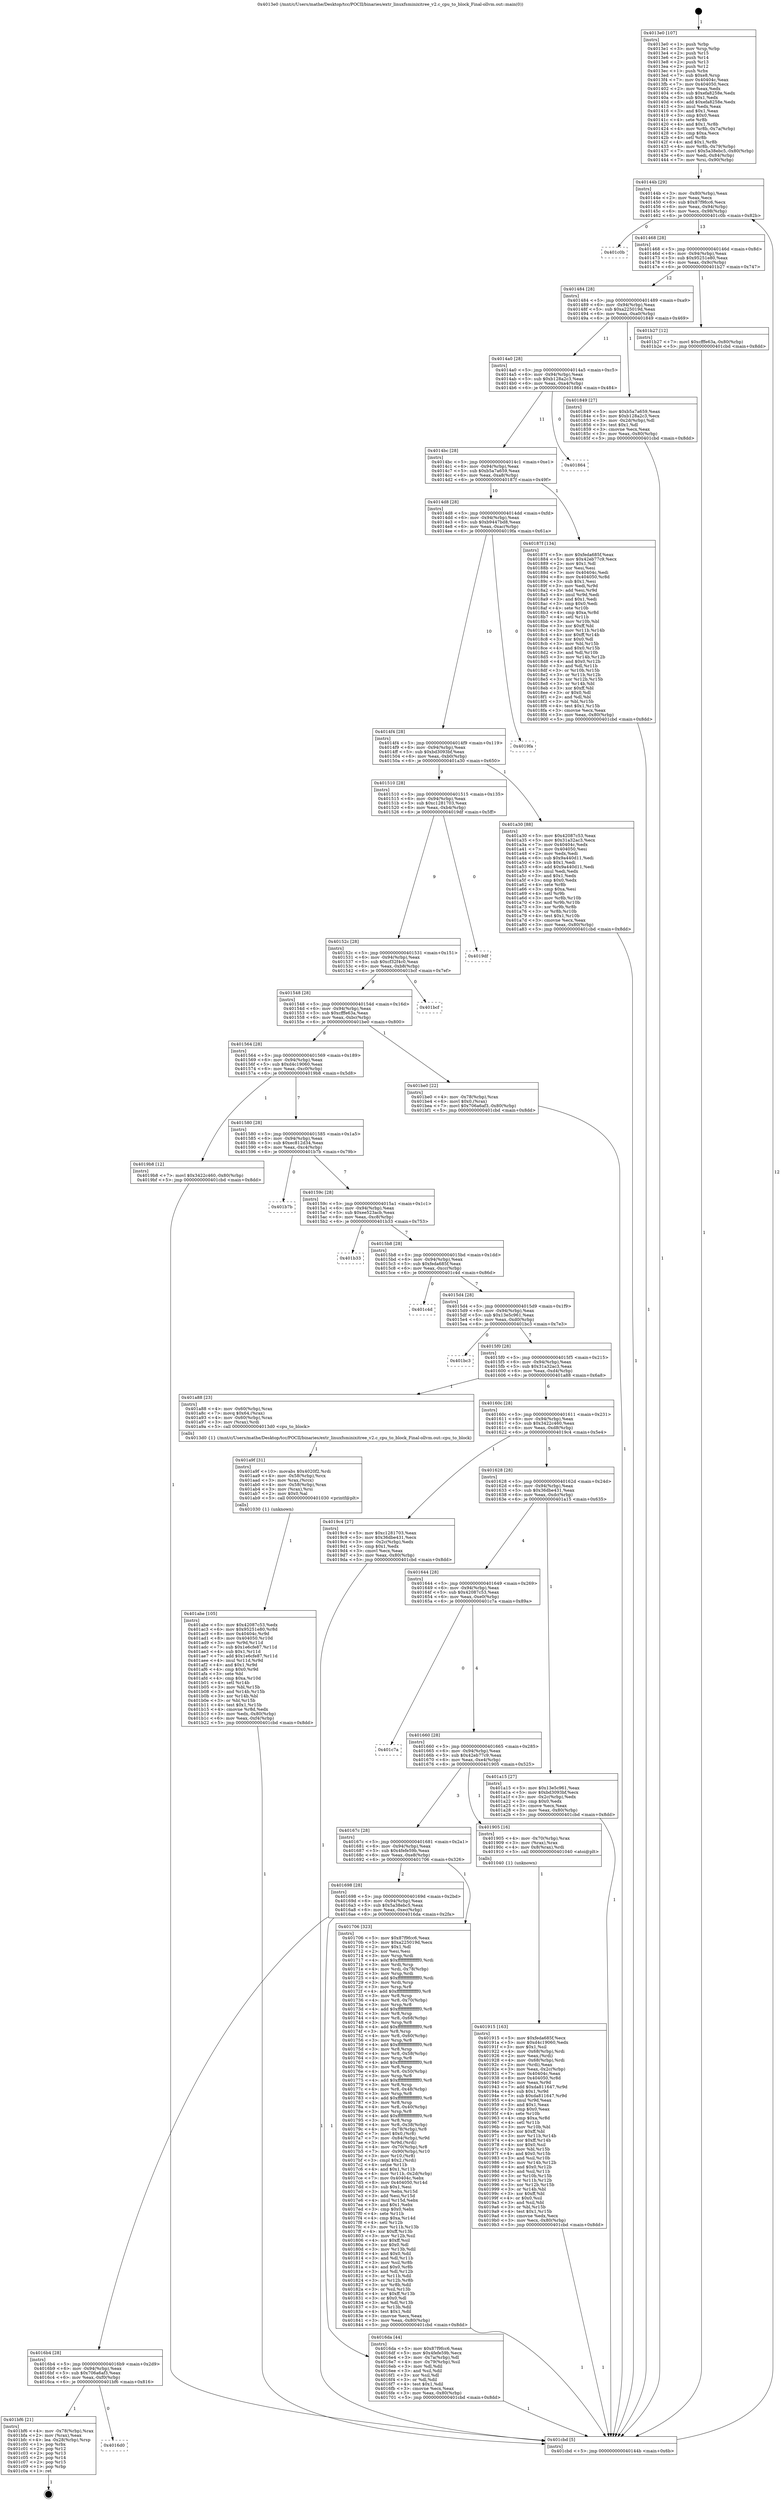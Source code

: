 digraph "0x4013e0" {
  label = "0x4013e0 (/mnt/c/Users/mathe/Desktop/tcc/POCII/binaries/extr_linuxfsminixitree_v2.c_cpu_to_block_Final-ollvm.out::main(0))"
  labelloc = "t"
  node[shape=record]

  Entry [label="",width=0.3,height=0.3,shape=circle,fillcolor=black,style=filled]
  "0x40144b" [label="{
     0x40144b [29]\l
     | [instrs]\l
     &nbsp;&nbsp;0x40144b \<+3\>: mov -0x80(%rbp),%eax\l
     &nbsp;&nbsp;0x40144e \<+2\>: mov %eax,%ecx\l
     &nbsp;&nbsp;0x401450 \<+6\>: sub $0x87f9fcc6,%ecx\l
     &nbsp;&nbsp;0x401456 \<+6\>: mov %eax,-0x94(%rbp)\l
     &nbsp;&nbsp;0x40145c \<+6\>: mov %ecx,-0x98(%rbp)\l
     &nbsp;&nbsp;0x401462 \<+6\>: je 0000000000401c0b \<main+0x82b\>\l
  }"]
  "0x401c0b" [label="{
     0x401c0b\l
  }", style=dashed]
  "0x401468" [label="{
     0x401468 [28]\l
     | [instrs]\l
     &nbsp;&nbsp;0x401468 \<+5\>: jmp 000000000040146d \<main+0x8d\>\l
     &nbsp;&nbsp;0x40146d \<+6\>: mov -0x94(%rbp),%eax\l
     &nbsp;&nbsp;0x401473 \<+5\>: sub $0x95251e80,%eax\l
     &nbsp;&nbsp;0x401478 \<+6\>: mov %eax,-0x9c(%rbp)\l
     &nbsp;&nbsp;0x40147e \<+6\>: je 0000000000401b27 \<main+0x747\>\l
  }"]
  Exit [label="",width=0.3,height=0.3,shape=circle,fillcolor=black,style=filled,peripheries=2]
  "0x401b27" [label="{
     0x401b27 [12]\l
     | [instrs]\l
     &nbsp;&nbsp;0x401b27 \<+7\>: movl $0xcfffe63a,-0x80(%rbp)\l
     &nbsp;&nbsp;0x401b2e \<+5\>: jmp 0000000000401cbd \<main+0x8dd\>\l
  }"]
  "0x401484" [label="{
     0x401484 [28]\l
     | [instrs]\l
     &nbsp;&nbsp;0x401484 \<+5\>: jmp 0000000000401489 \<main+0xa9\>\l
     &nbsp;&nbsp;0x401489 \<+6\>: mov -0x94(%rbp),%eax\l
     &nbsp;&nbsp;0x40148f \<+5\>: sub $0xa225019d,%eax\l
     &nbsp;&nbsp;0x401494 \<+6\>: mov %eax,-0xa0(%rbp)\l
     &nbsp;&nbsp;0x40149a \<+6\>: je 0000000000401849 \<main+0x469\>\l
  }"]
  "0x4016d0" [label="{
     0x4016d0\l
  }", style=dashed]
  "0x401849" [label="{
     0x401849 [27]\l
     | [instrs]\l
     &nbsp;&nbsp;0x401849 \<+5\>: mov $0xb5a7a659,%eax\l
     &nbsp;&nbsp;0x40184e \<+5\>: mov $0xb128a2c3,%ecx\l
     &nbsp;&nbsp;0x401853 \<+3\>: mov -0x2d(%rbp),%dl\l
     &nbsp;&nbsp;0x401856 \<+3\>: test $0x1,%dl\l
     &nbsp;&nbsp;0x401859 \<+3\>: cmovne %ecx,%eax\l
     &nbsp;&nbsp;0x40185c \<+3\>: mov %eax,-0x80(%rbp)\l
     &nbsp;&nbsp;0x40185f \<+5\>: jmp 0000000000401cbd \<main+0x8dd\>\l
  }"]
  "0x4014a0" [label="{
     0x4014a0 [28]\l
     | [instrs]\l
     &nbsp;&nbsp;0x4014a0 \<+5\>: jmp 00000000004014a5 \<main+0xc5\>\l
     &nbsp;&nbsp;0x4014a5 \<+6\>: mov -0x94(%rbp),%eax\l
     &nbsp;&nbsp;0x4014ab \<+5\>: sub $0xb128a2c3,%eax\l
     &nbsp;&nbsp;0x4014b0 \<+6\>: mov %eax,-0xa4(%rbp)\l
     &nbsp;&nbsp;0x4014b6 \<+6\>: je 0000000000401864 \<main+0x484\>\l
  }"]
  "0x401bf6" [label="{
     0x401bf6 [21]\l
     | [instrs]\l
     &nbsp;&nbsp;0x401bf6 \<+4\>: mov -0x78(%rbp),%rax\l
     &nbsp;&nbsp;0x401bfa \<+2\>: mov (%rax),%eax\l
     &nbsp;&nbsp;0x401bfc \<+4\>: lea -0x28(%rbp),%rsp\l
     &nbsp;&nbsp;0x401c00 \<+1\>: pop %rbx\l
     &nbsp;&nbsp;0x401c01 \<+2\>: pop %r12\l
     &nbsp;&nbsp;0x401c03 \<+2\>: pop %r13\l
     &nbsp;&nbsp;0x401c05 \<+2\>: pop %r14\l
     &nbsp;&nbsp;0x401c07 \<+2\>: pop %r15\l
     &nbsp;&nbsp;0x401c09 \<+1\>: pop %rbp\l
     &nbsp;&nbsp;0x401c0a \<+1\>: ret\l
  }"]
  "0x401864" [label="{
     0x401864\l
  }", style=dashed]
  "0x4014bc" [label="{
     0x4014bc [28]\l
     | [instrs]\l
     &nbsp;&nbsp;0x4014bc \<+5\>: jmp 00000000004014c1 \<main+0xe1\>\l
     &nbsp;&nbsp;0x4014c1 \<+6\>: mov -0x94(%rbp),%eax\l
     &nbsp;&nbsp;0x4014c7 \<+5\>: sub $0xb5a7a659,%eax\l
     &nbsp;&nbsp;0x4014cc \<+6\>: mov %eax,-0xa8(%rbp)\l
     &nbsp;&nbsp;0x4014d2 \<+6\>: je 000000000040187f \<main+0x49f\>\l
  }"]
  "0x401abe" [label="{
     0x401abe [105]\l
     | [instrs]\l
     &nbsp;&nbsp;0x401abe \<+5\>: mov $0x42087c53,%edx\l
     &nbsp;&nbsp;0x401ac3 \<+6\>: mov $0x95251e80,%r8d\l
     &nbsp;&nbsp;0x401ac9 \<+8\>: mov 0x40404c,%r9d\l
     &nbsp;&nbsp;0x401ad1 \<+8\>: mov 0x404050,%r10d\l
     &nbsp;&nbsp;0x401ad9 \<+3\>: mov %r9d,%r11d\l
     &nbsp;&nbsp;0x401adc \<+7\>: sub $0x1e6cfe87,%r11d\l
     &nbsp;&nbsp;0x401ae3 \<+4\>: sub $0x1,%r11d\l
     &nbsp;&nbsp;0x401ae7 \<+7\>: add $0x1e6cfe87,%r11d\l
     &nbsp;&nbsp;0x401aee \<+4\>: imul %r11d,%r9d\l
     &nbsp;&nbsp;0x401af2 \<+4\>: and $0x1,%r9d\l
     &nbsp;&nbsp;0x401af6 \<+4\>: cmp $0x0,%r9d\l
     &nbsp;&nbsp;0x401afa \<+3\>: sete %bl\l
     &nbsp;&nbsp;0x401afd \<+4\>: cmp $0xa,%r10d\l
     &nbsp;&nbsp;0x401b01 \<+4\>: setl %r14b\l
     &nbsp;&nbsp;0x401b05 \<+3\>: mov %bl,%r15b\l
     &nbsp;&nbsp;0x401b08 \<+3\>: and %r14b,%r15b\l
     &nbsp;&nbsp;0x401b0b \<+3\>: xor %r14b,%bl\l
     &nbsp;&nbsp;0x401b0e \<+3\>: or %bl,%r15b\l
     &nbsp;&nbsp;0x401b11 \<+4\>: test $0x1,%r15b\l
     &nbsp;&nbsp;0x401b15 \<+4\>: cmovne %r8d,%edx\l
     &nbsp;&nbsp;0x401b19 \<+3\>: mov %edx,-0x80(%rbp)\l
     &nbsp;&nbsp;0x401b1c \<+6\>: mov %eax,-0xf4(%rbp)\l
     &nbsp;&nbsp;0x401b22 \<+5\>: jmp 0000000000401cbd \<main+0x8dd\>\l
  }"]
  "0x40187f" [label="{
     0x40187f [134]\l
     | [instrs]\l
     &nbsp;&nbsp;0x40187f \<+5\>: mov $0xfeda685f,%eax\l
     &nbsp;&nbsp;0x401884 \<+5\>: mov $0x42eb77c9,%ecx\l
     &nbsp;&nbsp;0x401889 \<+2\>: mov $0x1,%dl\l
     &nbsp;&nbsp;0x40188b \<+2\>: xor %esi,%esi\l
     &nbsp;&nbsp;0x40188d \<+7\>: mov 0x40404c,%edi\l
     &nbsp;&nbsp;0x401894 \<+8\>: mov 0x404050,%r8d\l
     &nbsp;&nbsp;0x40189c \<+3\>: sub $0x1,%esi\l
     &nbsp;&nbsp;0x40189f \<+3\>: mov %edi,%r9d\l
     &nbsp;&nbsp;0x4018a2 \<+3\>: add %esi,%r9d\l
     &nbsp;&nbsp;0x4018a5 \<+4\>: imul %r9d,%edi\l
     &nbsp;&nbsp;0x4018a9 \<+3\>: and $0x1,%edi\l
     &nbsp;&nbsp;0x4018ac \<+3\>: cmp $0x0,%edi\l
     &nbsp;&nbsp;0x4018af \<+4\>: sete %r10b\l
     &nbsp;&nbsp;0x4018b3 \<+4\>: cmp $0xa,%r8d\l
     &nbsp;&nbsp;0x4018b7 \<+4\>: setl %r11b\l
     &nbsp;&nbsp;0x4018bb \<+3\>: mov %r10b,%bl\l
     &nbsp;&nbsp;0x4018be \<+3\>: xor $0xff,%bl\l
     &nbsp;&nbsp;0x4018c1 \<+3\>: mov %r11b,%r14b\l
     &nbsp;&nbsp;0x4018c4 \<+4\>: xor $0xff,%r14b\l
     &nbsp;&nbsp;0x4018c8 \<+3\>: xor $0x0,%dl\l
     &nbsp;&nbsp;0x4018cb \<+3\>: mov %bl,%r15b\l
     &nbsp;&nbsp;0x4018ce \<+4\>: and $0x0,%r15b\l
     &nbsp;&nbsp;0x4018d2 \<+3\>: and %dl,%r10b\l
     &nbsp;&nbsp;0x4018d5 \<+3\>: mov %r14b,%r12b\l
     &nbsp;&nbsp;0x4018d8 \<+4\>: and $0x0,%r12b\l
     &nbsp;&nbsp;0x4018dc \<+3\>: and %dl,%r11b\l
     &nbsp;&nbsp;0x4018df \<+3\>: or %r10b,%r15b\l
     &nbsp;&nbsp;0x4018e2 \<+3\>: or %r11b,%r12b\l
     &nbsp;&nbsp;0x4018e5 \<+3\>: xor %r12b,%r15b\l
     &nbsp;&nbsp;0x4018e8 \<+3\>: or %r14b,%bl\l
     &nbsp;&nbsp;0x4018eb \<+3\>: xor $0xff,%bl\l
     &nbsp;&nbsp;0x4018ee \<+3\>: or $0x0,%dl\l
     &nbsp;&nbsp;0x4018f1 \<+2\>: and %dl,%bl\l
     &nbsp;&nbsp;0x4018f3 \<+3\>: or %bl,%r15b\l
     &nbsp;&nbsp;0x4018f6 \<+4\>: test $0x1,%r15b\l
     &nbsp;&nbsp;0x4018fa \<+3\>: cmovne %ecx,%eax\l
     &nbsp;&nbsp;0x4018fd \<+3\>: mov %eax,-0x80(%rbp)\l
     &nbsp;&nbsp;0x401900 \<+5\>: jmp 0000000000401cbd \<main+0x8dd\>\l
  }"]
  "0x4014d8" [label="{
     0x4014d8 [28]\l
     | [instrs]\l
     &nbsp;&nbsp;0x4014d8 \<+5\>: jmp 00000000004014dd \<main+0xfd\>\l
     &nbsp;&nbsp;0x4014dd \<+6\>: mov -0x94(%rbp),%eax\l
     &nbsp;&nbsp;0x4014e3 \<+5\>: sub $0xb9447bd8,%eax\l
     &nbsp;&nbsp;0x4014e8 \<+6\>: mov %eax,-0xac(%rbp)\l
     &nbsp;&nbsp;0x4014ee \<+6\>: je 00000000004019fa \<main+0x61a\>\l
  }"]
  "0x401a9f" [label="{
     0x401a9f [31]\l
     | [instrs]\l
     &nbsp;&nbsp;0x401a9f \<+10\>: movabs $0x4020f2,%rdi\l
     &nbsp;&nbsp;0x401aa9 \<+4\>: mov -0x58(%rbp),%rcx\l
     &nbsp;&nbsp;0x401aad \<+3\>: mov %rax,(%rcx)\l
     &nbsp;&nbsp;0x401ab0 \<+4\>: mov -0x58(%rbp),%rax\l
     &nbsp;&nbsp;0x401ab4 \<+3\>: mov (%rax),%rsi\l
     &nbsp;&nbsp;0x401ab7 \<+2\>: mov $0x0,%al\l
     &nbsp;&nbsp;0x401ab9 \<+5\>: call 0000000000401030 \<printf@plt\>\l
     | [calls]\l
     &nbsp;&nbsp;0x401030 \{1\} (unknown)\l
  }"]
  "0x4019fa" [label="{
     0x4019fa\l
  }", style=dashed]
  "0x4014f4" [label="{
     0x4014f4 [28]\l
     | [instrs]\l
     &nbsp;&nbsp;0x4014f4 \<+5\>: jmp 00000000004014f9 \<main+0x119\>\l
     &nbsp;&nbsp;0x4014f9 \<+6\>: mov -0x94(%rbp),%eax\l
     &nbsp;&nbsp;0x4014ff \<+5\>: sub $0xbd3093bf,%eax\l
     &nbsp;&nbsp;0x401504 \<+6\>: mov %eax,-0xb0(%rbp)\l
     &nbsp;&nbsp;0x40150a \<+6\>: je 0000000000401a30 \<main+0x650\>\l
  }"]
  "0x401915" [label="{
     0x401915 [163]\l
     | [instrs]\l
     &nbsp;&nbsp;0x401915 \<+5\>: mov $0xfeda685f,%ecx\l
     &nbsp;&nbsp;0x40191a \<+5\>: mov $0xd4c19060,%edx\l
     &nbsp;&nbsp;0x40191f \<+3\>: mov $0x1,%sil\l
     &nbsp;&nbsp;0x401922 \<+4\>: mov -0x68(%rbp),%rdi\l
     &nbsp;&nbsp;0x401926 \<+2\>: mov %eax,(%rdi)\l
     &nbsp;&nbsp;0x401928 \<+4\>: mov -0x68(%rbp),%rdi\l
     &nbsp;&nbsp;0x40192c \<+2\>: mov (%rdi),%eax\l
     &nbsp;&nbsp;0x40192e \<+3\>: mov %eax,-0x2c(%rbp)\l
     &nbsp;&nbsp;0x401931 \<+7\>: mov 0x40404c,%eax\l
     &nbsp;&nbsp;0x401938 \<+8\>: mov 0x404050,%r8d\l
     &nbsp;&nbsp;0x401940 \<+3\>: mov %eax,%r9d\l
     &nbsp;&nbsp;0x401943 \<+7\>: add $0xda811647,%r9d\l
     &nbsp;&nbsp;0x40194a \<+4\>: sub $0x1,%r9d\l
     &nbsp;&nbsp;0x40194e \<+7\>: sub $0xda811647,%r9d\l
     &nbsp;&nbsp;0x401955 \<+4\>: imul %r9d,%eax\l
     &nbsp;&nbsp;0x401959 \<+3\>: and $0x1,%eax\l
     &nbsp;&nbsp;0x40195c \<+3\>: cmp $0x0,%eax\l
     &nbsp;&nbsp;0x40195f \<+4\>: sete %r10b\l
     &nbsp;&nbsp;0x401963 \<+4\>: cmp $0xa,%r8d\l
     &nbsp;&nbsp;0x401967 \<+4\>: setl %r11b\l
     &nbsp;&nbsp;0x40196b \<+3\>: mov %r10b,%bl\l
     &nbsp;&nbsp;0x40196e \<+3\>: xor $0xff,%bl\l
     &nbsp;&nbsp;0x401971 \<+3\>: mov %r11b,%r14b\l
     &nbsp;&nbsp;0x401974 \<+4\>: xor $0xff,%r14b\l
     &nbsp;&nbsp;0x401978 \<+4\>: xor $0x0,%sil\l
     &nbsp;&nbsp;0x40197c \<+3\>: mov %bl,%r15b\l
     &nbsp;&nbsp;0x40197f \<+4\>: and $0x0,%r15b\l
     &nbsp;&nbsp;0x401983 \<+3\>: and %sil,%r10b\l
     &nbsp;&nbsp;0x401986 \<+3\>: mov %r14b,%r12b\l
     &nbsp;&nbsp;0x401989 \<+4\>: and $0x0,%r12b\l
     &nbsp;&nbsp;0x40198d \<+3\>: and %sil,%r11b\l
     &nbsp;&nbsp;0x401990 \<+3\>: or %r10b,%r15b\l
     &nbsp;&nbsp;0x401993 \<+3\>: or %r11b,%r12b\l
     &nbsp;&nbsp;0x401996 \<+3\>: xor %r12b,%r15b\l
     &nbsp;&nbsp;0x401999 \<+3\>: or %r14b,%bl\l
     &nbsp;&nbsp;0x40199c \<+3\>: xor $0xff,%bl\l
     &nbsp;&nbsp;0x40199f \<+4\>: or $0x0,%sil\l
     &nbsp;&nbsp;0x4019a3 \<+3\>: and %sil,%bl\l
     &nbsp;&nbsp;0x4019a6 \<+3\>: or %bl,%r15b\l
     &nbsp;&nbsp;0x4019a9 \<+4\>: test $0x1,%r15b\l
     &nbsp;&nbsp;0x4019ad \<+3\>: cmovne %edx,%ecx\l
     &nbsp;&nbsp;0x4019b0 \<+3\>: mov %ecx,-0x80(%rbp)\l
     &nbsp;&nbsp;0x4019b3 \<+5\>: jmp 0000000000401cbd \<main+0x8dd\>\l
  }"]
  "0x401a30" [label="{
     0x401a30 [88]\l
     | [instrs]\l
     &nbsp;&nbsp;0x401a30 \<+5\>: mov $0x42087c53,%eax\l
     &nbsp;&nbsp;0x401a35 \<+5\>: mov $0x31a32ac3,%ecx\l
     &nbsp;&nbsp;0x401a3a \<+7\>: mov 0x40404c,%edx\l
     &nbsp;&nbsp;0x401a41 \<+7\>: mov 0x404050,%esi\l
     &nbsp;&nbsp;0x401a48 \<+2\>: mov %edx,%edi\l
     &nbsp;&nbsp;0x401a4a \<+6\>: sub $0x9a440d11,%edi\l
     &nbsp;&nbsp;0x401a50 \<+3\>: sub $0x1,%edi\l
     &nbsp;&nbsp;0x401a53 \<+6\>: add $0x9a440d11,%edi\l
     &nbsp;&nbsp;0x401a59 \<+3\>: imul %edi,%edx\l
     &nbsp;&nbsp;0x401a5c \<+3\>: and $0x1,%edx\l
     &nbsp;&nbsp;0x401a5f \<+3\>: cmp $0x0,%edx\l
     &nbsp;&nbsp;0x401a62 \<+4\>: sete %r8b\l
     &nbsp;&nbsp;0x401a66 \<+3\>: cmp $0xa,%esi\l
     &nbsp;&nbsp;0x401a69 \<+4\>: setl %r9b\l
     &nbsp;&nbsp;0x401a6d \<+3\>: mov %r8b,%r10b\l
     &nbsp;&nbsp;0x401a70 \<+3\>: and %r9b,%r10b\l
     &nbsp;&nbsp;0x401a73 \<+3\>: xor %r9b,%r8b\l
     &nbsp;&nbsp;0x401a76 \<+3\>: or %r8b,%r10b\l
     &nbsp;&nbsp;0x401a79 \<+4\>: test $0x1,%r10b\l
     &nbsp;&nbsp;0x401a7d \<+3\>: cmovne %ecx,%eax\l
     &nbsp;&nbsp;0x401a80 \<+3\>: mov %eax,-0x80(%rbp)\l
     &nbsp;&nbsp;0x401a83 \<+5\>: jmp 0000000000401cbd \<main+0x8dd\>\l
  }"]
  "0x401510" [label="{
     0x401510 [28]\l
     | [instrs]\l
     &nbsp;&nbsp;0x401510 \<+5\>: jmp 0000000000401515 \<main+0x135\>\l
     &nbsp;&nbsp;0x401515 \<+6\>: mov -0x94(%rbp),%eax\l
     &nbsp;&nbsp;0x40151b \<+5\>: sub $0xc1281703,%eax\l
     &nbsp;&nbsp;0x401520 \<+6\>: mov %eax,-0xb4(%rbp)\l
     &nbsp;&nbsp;0x401526 \<+6\>: je 00000000004019df \<main+0x5ff\>\l
  }"]
  "0x4013e0" [label="{
     0x4013e0 [107]\l
     | [instrs]\l
     &nbsp;&nbsp;0x4013e0 \<+1\>: push %rbp\l
     &nbsp;&nbsp;0x4013e1 \<+3\>: mov %rsp,%rbp\l
     &nbsp;&nbsp;0x4013e4 \<+2\>: push %r15\l
     &nbsp;&nbsp;0x4013e6 \<+2\>: push %r14\l
     &nbsp;&nbsp;0x4013e8 \<+2\>: push %r13\l
     &nbsp;&nbsp;0x4013ea \<+2\>: push %r12\l
     &nbsp;&nbsp;0x4013ec \<+1\>: push %rbx\l
     &nbsp;&nbsp;0x4013ed \<+7\>: sub $0xe8,%rsp\l
     &nbsp;&nbsp;0x4013f4 \<+7\>: mov 0x40404c,%eax\l
     &nbsp;&nbsp;0x4013fb \<+7\>: mov 0x404050,%ecx\l
     &nbsp;&nbsp;0x401402 \<+2\>: mov %eax,%edx\l
     &nbsp;&nbsp;0x401404 \<+6\>: sub $0xefa8258e,%edx\l
     &nbsp;&nbsp;0x40140a \<+3\>: sub $0x1,%edx\l
     &nbsp;&nbsp;0x40140d \<+6\>: add $0xefa8258e,%edx\l
     &nbsp;&nbsp;0x401413 \<+3\>: imul %edx,%eax\l
     &nbsp;&nbsp;0x401416 \<+3\>: and $0x1,%eax\l
     &nbsp;&nbsp;0x401419 \<+3\>: cmp $0x0,%eax\l
     &nbsp;&nbsp;0x40141c \<+4\>: sete %r8b\l
     &nbsp;&nbsp;0x401420 \<+4\>: and $0x1,%r8b\l
     &nbsp;&nbsp;0x401424 \<+4\>: mov %r8b,-0x7a(%rbp)\l
     &nbsp;&nbsp;0x401428 \<+3\>: cmp $0xa,%ecx\l
     &nbsp;&nbsp;0x40142b \<+4\>: setl %r8b\l
     &nbsp;&nbsp;0x40142f \<+4\>: and $0x1,%r8b\l
     &nbsp;&nbsp;0x401433 \<+4\>: mov %r8b,-0x79(%rbp)\l
     &nbsp;&nbsp;0x401437 \<+7\>: movl $0x5a38ebc5,-0x80(%rbp)\l
     &nbsp;&nbsp;0x40143e \<+6\>: mov %edi,-0x84(%rbp)\l
     &nbsp;&nbsp;0x401444 \<+7\>: mov %rsi,-0x90(%rbp)\l
  }"]
  "0x4019df" [label="{
     0x4019df\l
  }", style=dashed]
  "0x40152c" [label="{
     0x40152c [28]\l
     | [instrs]\l
     &nbsp;&nbsp;0x40152c \<+5\>: jmp 0000000000401531 \<main+0x151\>\l
     &nbsp;&nbsp;0x401531 \<+6\>: mov -0x94(%rbp),%eax\l
     &nbsp;&nbsp;0x401537 \<+5\>: sub $0xcf32f4c0,%eax\l
     &nbsp;&nbsp;0x40153c \<+6\>: mov %eax,-0xb8(%rbp)\l
     &nbsp;&nbsp;0x401542 \<+6\>: je 0000000000401bcf \<main+0x7ef\>\l
  }"]
  "0x401cbd" [label="{
     0x401cbd [5]\l
     | [instrs]\l
     &nbsp;&nbsp;0x401cbd \<+5\>: jmp 000000000040144b \<main+0x6b\>\l
  }"]
  "0x401bcf" [label="{
     0x401bcf\l
  }", style=dashed]
  "0x401548" [label="{
     0x401548 [28]\l
     | [instrs]\l
     &nbsp;&nbsp;0x401548 \<+5\>: jmp 000000000040154d \<main+0x16d\>\l
     &nbsp;&nbsp;0x40154d \<+6\>: mov -0x94(%rbp),%eax\l
     &nbsp;&nbsp;0x401553 \<+5\>: sub $0xcfffe63a,%eax\l
     &nbsp;&nbsp;0x401558 \<+6\>: mov %eax,-0xbc(%rbp)\l
     &nbsp;&nbsp;0x40155e \<+6\>: je 0000000000401be0 \<main+0x800\>\l
  }"]
  "0x4016b4" [label="{
     0x4016b4 [28]\l
     | [instrs]\l
     &nbsp;&nbsp;0x4016b4 \<+5\>: jmp 00000000004016b9 \<main+0x2d9\>\l
     &nbsp;&nbsp;0x4016b9 \<+6\>: mov -0x94(%rbp),%eax\l
     &nbsp;&nbsp;0x4016bf \<+5\>: sub $0x706a6af3,%eax\l
     &nbsp;&nbsp;0x4016c4 \<+6\>: mov %eax,-0xf0(%rbp)\l
     &nbsp;&nbsp;0x4016ca \<+6\>: je 0000000000401bf6 \<main+0x816\>\l
  }"]
  "0x401be0" [label="{
     0x401be0 [22]\l
     | [instrs]\l
     &nbsp;&nbsp;0x401be0 \<+4\>: mov -0x78(%rbp),%rax\l
     &nbsp;&nbsp;0x401be4 \<+6\>: movl $0x0,(%rax)\l
     &nbsp;&nbsp;0x401bea \<+7\>: movl $0x706a6af3,-0x80(%rbp)\l
     &nbsp;&nbsp;0x401bf1 \<+5\>: jmp 0000000000401cbd \<main+0x8dd\>\l
  }"]
  "0x401564" [label="{
     0x401564 [28]\l
     | [instrs]\l
     &nbsp;&nbsp;0x401564 \<+5\>: jmp 0000000000401569 \<main+0x189\>\l
     &nbsp;&nbsp;0x401569 \<+6\>: mov -0x94(%rbp),%eax\l
     &nbsp;&nbsp;0x40156f \<+5\>: sub $0xd4c19060,%eax\l
     &nbsp;&nbsp;0x401574 \<+6\>: mov %eax,-0xc0(%rbp)\l
     &nbsp;&nbsp;0x40157a \<+6\>: je 00000000004019b8 \<main+0x5d8\>\l
  }"]
  "0x4016da" [label="{
     0x4016da [44]\l
     | [instrs]\l
     &nbsp;&nbsp;0x4016da \<+5\>: mov $0x87f9fcc6,%eax\l
     &nbsp;&nbsp;0x4016df \<+5\>: mov $0x4fefe59b,%ecx\l
     &nbsp;&nbsp;0x4016e4 \<+3\>: mov -0x7a(%rbp),%dl\l
     &nbsp;&nbsp;0x4016e7 \<+4\>: mov -0x79(%rbp),%sil\l
     &nbsp;&nbsp;0x4016eb \<+3\>: mov %dl,%dil\l
     &nbsp;&nbsp;0x4016ee \<+3\>: and %sil,%dil\l
     &nbsp;&nbsp;0x4016f1 \<+3\>: xor %sil,%dl\l
     &nbsp;&nbsp;0x4016f4 \<+3\>: or %dl,%dil\l
     &nbsp;&nbsp;0x4016f7 \<+4\>: test $0x1,%dil\l
     &nbsp;&nbsp;0x4016fb \<+3\>: cmovne %ecx,%eax\l
     &nbsp;&nbsp;0x4016fe \<+3\>: mov %eax,-0x80(%rbp)\l
     &nbsp;&nbsp;0x401701 \<+5\>: jmp 0000000000401cbd \<main+0x8dd\>\l
  }"]
  "0x4019b8" [label="{
     0x4019b8 [12]\l
     | [instrs]\l
     &nbsp;&nbsp;0x4019b8 \<+7\>: movl $0x3422c460,-0x80(%rbp)\l
     &nbsp;&nbsp;0x4019bf \<+5\>: jmp 0000000000401cbd \<main+0x8dd\>\l
  }"]
  "0x401580" [label="{
     0x401580 [28]\l
     | [instrs]\l
     &nbsp;&nbsp;0x401580 \<+5\>: jmp 0000000000401585 \<main+0x1a5\>\l
     &nbsp;&nbsp;0x401585 \<+6\>: mov -0x94(%rbp),%eax\l
     &nbsp;&nbsp;0x40158b \<+5\>: sub $0xec812d34,%eax\l
     &nbsp;&nbsp;0x401590 \<+6\>: mov %eax,-0xc4(%rbp)\l
     &nbsp;&nbsp;0x401596 \<+6\>: je 0000000000401b7b \<main+0x79b\>\l
  }"]
  "0x401698" [label="{
     0x401698 [28]\l
     | [instrs]\l
     &nbsp;&nbsp;0x401698 \<+5\>: jmp 000000000040169d \<main+0x2bd\>\l
     &nbsp;&nbsp;0x40169d \<+6\>: mov -0x94(%rbp),%eax\l
     &nbsp;&nbsp;0x4016a3 \<+5\>: sub $0x5a38ebc5,%eax\l
     &nbsp;&nbsp;0x4016a8 \<+6\>: mov %eax,-0xec(%rbp)\l
     &nbsp;&nbsp;0x4016ae \<+6\>: je 00000000004016da \<main+0x2fa\>\l
  }"]
  "0x401b7b" [label="{
     0x401b7b\l
  }", style=dashed]
  "0x40159c" [label="{
     0x40159c [28]\l
     | [instrs]\l
     &nbsp;&nbsp;0x40159c \<+5\>: jmp 00000000004015a1 \<main+0x1c1\>\l
     &nbsp;&nbsp;0x4015a1 \<+6\>: mov -0x94(%rbp),%eax\l
     &nbsp;&nbsp;0x4015a7 \<+5\>: sub $0xee523acb,%eax\l
     &nbsp;&nbsp;0x4015ac \<+6\>: mov %eax,-0xc8(%rbp)\l
     &nbsp;&nbsp;0x4015b2 \<+6\>: je 0000000000401b33 \<main+0x753\>\l
  }"]
  "0x401706" [label="{
     0x401706 [323]\l
     | [instrs]\l
     &nbsp;&nbsp;0x401706 \<+5\>: mov $0x87f9fcc6,%eax\l
     &nbsp;&nbsp;0x40170b \<+5\>: mov $0xa225019d,%ecx\l
     &nbsp;&nbsp;0x401710 \<+2\>: mov $0x1,%dl\l
     &nbsp;&nbsp;0x401712 \<+2\>: xor %esi,%esi\l
     &nbsp;&nbsp;0x401714 \<+3\>: mov %rsp,%rdi\l
     &nbsp;&nbsp;0x401717 \<+4\>: add $0xfffffffffffffff0,%rdi\l
     &nbsp;&nbsp;0x40171b \<+3\>: mov %rdi,%rsp\l
     &nbsp;&nbsp;0x40171e \<+4\>: mov %rdi,-0x78(%rbp)\l
     &nbsp;&nbsp;0x401722 \<+3\>: mov %rsp,%rdi\l
     &nbsp;&nbsp;0x401725 \<+4\>: add $0xfffffffffffffff0,%rdi\l
     &nbsp;&nbsp;0x401729 \<+3\>: mov %rdi,%rsp\l
     &nbsp;&nbsp;0x40172c \<+3\>: mov %rsp,%r8\l
     &nbsp;&nbsp;0x40172f \<+4\>: add $0xfffffffffffffff0,%r8\l
     &nbsp;&nbsp;0x401733 \<+3\>: mov %r8,%rsp\l
     &nbsp;&nbsp;0x401736 \<+4\>: mov %r8,-0x70(%rbp)\l
     &nbsp;&nbsp;0x40173a \<+3\>: mov %rsp,%r8\l
     &nbsp;&nbsp;0x40173d \<+4\>: add $0xfffffffffffffff0,%r8\l
     &nbsp;&nbsp;0x401741 \<+3\>: mov %r8,%rsp\l
     &nbsp;&nbsp;0x401744 \<+4\>: mov %r8,-0x68(%rbp)\l
     &nbsp;&nbsp;0x401748 \<+3\>: mov %rsp,%r8\l
     &nbsp;&nbsp;0x40174b \<+4\>: add $0xfffffffffffffff0,%r8\l
     &nbsp;&nbsp;0x40174f \<+3\>: mov %r8,%rsp\l
     &nbsp;&nbsp;0x401752 \<+4\>: mov %r8,-0x60(%rbp)\l
     &nbsp;&nbsp;0x401756 \<+3\>: mov %rsp,%r8\l
     &nbsp;&nbsp;0x401759 \<+4\>: add $0xfffffffffffffff0,%r8\l
     &nbsp;&nbsp;0x40175d \<+3\>: mov %r8,%rsp\l
     &nbsp;&nbsp;0x401760 \<+4\>: mov %r8,-0x58(%rbp)\l
     &nbsp;&nbsp;0x401764 \<+3\>: mov %rsp,%r8\l
     &nbsp;&nbsp;0x401767 \<+4\>: add $0xfffffffffffffff0,%r8\l
     &nbsp;&nbsp;0x40176b \<+3\>: mov %r8,%rsp\l
     &nbsp;&nbsp;0x40176e \<+4\>: mov %r8,-0x50(%rbp)\l
     &nbsp;&nbsp;0x401772 \<+3\>: mov %rsp,%r8\l
     &nbsp;&nbsp;0x401775 \<+4\>: add $0xfffffffffffffff0,%r8\l
     &nbsp;&nbsp;0x401779 \<+3\>: mov %r8,%rsp\l
     &nbsp;&nbsp;0x40177c \<+4\>: mov %r8,-0x48(%rbp)\l
     &nbsp;&nbsp;0x401780 \<+3\>: mov %rsp,%r8\l
     &nbsp;&nbsp;0x401783 \<+4\>: add $0xfffffffffffffff0,%r8\l
     &nbsp;&nbsp;0x401787 \<+3\>: mov %r8,%rsp\l
     &nbsp;&nbsp;0x40178a \<+4\>: mov %r8,-0x40(%rbp)\l
     &nbsp;&nbsp;0x40178e \<+3\>: mov %rsp,%r8\l
     &nbsp;&nbsp;0x401791 \<+4\>: add $0xfffffffffffffff0,%r8\l
     &nbsp;&nbsp;0x401795 \<+3\>: mov %r8,%rsp\l
     &nbsp;&nbsp;0x401798 \<+4\>: mov %r8,-0x38(%rbp)\l
     &nbsp;&nbsp;0x40179c \<+4\>: mov -0x78(%rbp),%r8\l
     &nbsp;&nbsp;0x4017a0 \<+7\>: movl $0x0,(%r8)\l
     &nbsp;&nbsp;0x4017a7 \<+7\>: mov -0x84(%rbp),%r9d\l
     &nbsp;&nbsp;0x4017ae \<+3\>: mov %r9d,(%rdi)\l
     &nbsp;&nbsp;0x4017b1 \<+4\>: mov -0x70(%rbp),%r8\l
     &nbsp;&nbsp;0x4017b5 \<+7\>: mov -0x90(%rbp),%r10\l
     &nbsp;&nbsp;0x4017bc \<+3\>: mov %r10,(%r8)\l
     &nbsp;&nbsp;0x4017bf \<+3\>: cmpl $0x2,(%rdi)\l
     &nbsp;&nbsp;0x4017c2 \<+4\>: setne %r11b\l
     &nbsp;&nbsp;0x4017c6 \<+4\>: and $0x1,%r11b\l
     &nbsp;&nbsp;0x4017ca \<+4\>: mov %r11b,-0x2d(%rbp)\l
     &nbsp;&nbsp;0x4017ce \<+7\>: mov 0x40404c,%ebx\l
     &nbsp;&nbsp;0x4017d5 \<+8\>: mov 0x404050,%r14d\l
     &nbsp;&nbsp;0x4017dd \<+3\>: sub $0x1,%esi\l
     &nbsp;&nbsp;0x4017e0 \<+3\>: mov %ebx,%r15d\l
     &nbsp;&nbsp;0x4017e3 \<+3\>: add %esi,%r15d\l
     &nbsp;&nbsp;0x4017e6 \<+4\>: imul %r15d,%ebx\l
     &nbsp;&nbsp;0x4017ea \<+3\>: and $0x1,%ebx\l
     &nbsp;&nbsp;0x4017ed \<+3\>: cmp $0x0,%ebx\l
     &nbsp;&nbsp;0x4017f0 \<+4\>: sete %r11b\l
     &nbsp;&nbsp;0x4017f4 \<+4\>: cmp $0xa,%r14d\l
     &nbsp;&nbsp;0x4017f8 \<+4\>: setl %r12b\l
     &nbsp;&nbsp;0x4017fc \<+3\>: mov %r11b,%r13b\l
     &nbsp;&nbsp;0x4017ff \<+4\>: xor $0xff,%r13b\l
     &nbsp;&nbsp;0x401803 \<+3\>: mov %r12b,%sil\l
     &nbsp;&nbsp;0x401806 \<+4\>: xor $0xff,%sil\l
     &nbsp;&nbsp;0x40180a \<+3\>: xor $0x0,%dl\l
     &nbsp;&nbsp;0x40180d \<+3\>: mov %r13b,%dil\l
     &nbsp;&nbsp;0x401810 \<+4\>: and $0x0,%dil\l
     &nbsp;&nbsp;0x401814 \<+3\>: and %dl,%r11b\l
     &nbsp;&nbsp;0x401817 \<+3\>: mov %sil,%r8b\l
     &nbsp;&nbsp;0x40181a \<+4\>: and $0x0,%r8b\l
     &nbsp;&nbsp;0x40181e \<+3\>: and %dl,%r12b\l
     &nbsp;&nbsp;0x401821 \<+3\>: or %r11b,%dil\l
     &nbsp;&nbsp;0x401824 \<+3\>: or %r12b,%r8b\l
     &nbsp;&nbsp;0x401827 \<+3\>: xor %r8b,%dil\l
     &nbsp;&nbsp;0x40182a \<+3\>: or %sil,%r13b\l
     &nbsp;&nbsp;0x40182d \<+4\>: xor $0xff,%r13b\l
     &nbsp;&nbsp;0x401831 \<+3\>: or $0x0,%dl\l
     &nbsp;&nbsp;0x401834 \<+3\>: and %dl,%r13b\l
     &nbsp;&nbsp;0x401837 \<+3\>: or %r13b,%dil\l
     &nbsp;&nbsp;0x40183a \<+4\>: test $0x1,%dil\l
     &nbsp;&nbsp;0x40183e \<+3\>: cmovne %ecx,%eax\l
     &nbsp;&nbsp;0x401841 \<+3\>: mov %eax,-0x80(%rbp)\l
     &nbsp;&nbsp;0x401844 \<+5\>: jmp 0000000000401cbd \<main+0x8dd\>\l
  }"]
  "0x401b33" [label="{
     0x401b33\l
  }", style=dashed]
  "0x4015b8" [label="{
     0x4015b8 [28]\l
     | [instrs]\l
     &nbsp;&nbsp;0x4015b8 \<+5\>: jmp 00000000004015bd \<main+0x1dd\>\l
     &nbsp;&nbsp;0x4015bd \<+6\>: mov -0x94(%rbp),%eax\l
     &nbsp;&nbsp;0x4015c3 \<+5\>: sub $0xfeda685f,%eax\l
     &nbsp;&nbsp;0x4015c8 \<+6\>: mov %eax,-0xcc(%rbp)\l
     &nbsp;&nbsp;0x4015ce \<+6\>: je 0000000000401c4d \<main+0x86d\>\l
  }"]
  "0x40167c" [label="{
     0x40167c [28]\l
     | [instrs]\l
     &nbsp;&nbsp;0x40167c \<+5\>: jmp 0000000000401681 \<main+0x2a1\>\l
     &nbsp;&nbsp;0x401681 \<+6\>: mov -0x94(%rbp),%eax\l
     &nbsp;&nbsp;0x401687 \<+5\>: sub $0x4fefe59b,%eax\l
     &nbsp;&nbsp;0x40168c \<+6\>: mov %eax,-0xe8(%rbp)\l
     &nbsp;&nbsp;0x401692 \<+6\>: je 0000000000401706 \<main+0x326\>\l
  }"]
  "0x401c4d" [label="{
     0x401c4d\l
  }", style=dashed]
  "0x4015d4" [label="{
     0x4015d4 [28]\l
     | [instrs]\l
     &nbsp;&nbsp;0x4015d4 \<+5\>: jmp 00000000004015d9 \<main+0x1f9\>\l
     &nbsp;&nbsp;0x4015d9 \<+6\>: mov -0x94(%rbp),%eax\l
     &nbsp;&nbsp;0x4015df \<+5\>: sub $0x13e5c961,%eax\l
     &nbsp;&nbsp;0x4015e4 \<+6\>: mov %eax,-0xd0(%rbp)\l
     &nbsp;&nbsp;0x4015ea \<+6\>: je 0000000000401bc3 \<main+0x7e3\>\l
  }"]
  "0x401905" [label="{
     0x401905 [16]\l
     | [instrs]\l
     &nbsp;&nbsp;0x401905 \<+4\>: mov -0x70(%rbp),%rax\l
     &nbsp;&nbsp;0x401909 \<+3\>: mov (%rax),%rax\l
     &nbsp;&nbsp;0x40190c \<+4\>: mov 0x8(%rax),%rdi\l
     &nbsp;&nbsp;0x401910 \<+5\>: call 0000000000401040 \<atoi@plt\>\l
     | [calls]\l
     &nbsp;&nbsp;0x401040 \{1\} (unknown)\l
  }"]
  "0x401bc3" [label="{
     0x401bc3\l
  }", style=dashed]
  "0x4015f0" [label="{
     0x4015f0 [28]\l
     | [instrs]\l
     &nbsp;&nbsp;0x4015f0 \<+5\>: jmp 00000000004015f5 \<main+0x215\>\l
     &nbsp;&nbsp;0x4015f5 \<+6\>: mov -0x94(%rbp),%eax\l
     &nbsp;&nbsp;0x4015fb \<+5\>: sub $0x31a32ac3,%eax\l
     &nbsp;&nbsp;0x401600 \<+6\>: mov %eax,-0xd4(%rbp)\l
     &nbsp;&nbsp;0x401606 \<+6\>: je 0000000000401a88 \<main+0x6a8\>\l
  }"]
  "0x401660" [label="{
     0x401660 [28]\l
     | [instrs]\l
     &nbsp;&nbsp;0x401660 \<+5\>: jmp 0000000000401665 \<main+0x285\>\l
     &nbsp;&nbsp;0x401665 \<+6\>: mov -0x94(%rbp),%eax\l
     &nbsp;&nbsp;0x40166b \<+5\>: sub $0x42eb77c9,%eax\l
     &nbsp;&nbsp;0x401670 \<+6\>: mov %eax,-0xe4(%rbp)\l
     &nbsp;&nbsp;0x401676 \<+6\>: je 0000000000401905 \<main+0x525\>\l
  }"]
  "0x401a88" [label="{
     0x401a88 [23]\l
     | [instrs]\l
     &nbsp;&nbsp;0x401a88 \<+4\>: mov -0x60(%rbp),%rax\l
     &nbsp;&nbsp;0x401a8c \<+7\>: movq $0x64,(%rax)\l
     &nbsp;&nbsp;0x401a93 \<+4\>: mov -0x60(%rbp),%rax\l
     &nbsp;&nbsp;0x401a97 \<+3\>: mov (%rax),%rdi\l
     &nbsp;&nbsp;0x401a9a \<+5\>: call 00000000004013d0 \<cpu_to_block\>\l
     | [calls]\l
     &nbsp;&nbsp;0x4013d0 \{1\} (/mnt/c/Users/mathe/Desktop/tcc/POCII/binaries/extr_linuxfsminixitree_v2.c_cpu_to_block_Final-ollvm.out::cpu_to_block)\l
  }"]
  "0x40160c" [label="{
     0x40160c [28]\l
     | [instrs]\l
     &nbsp;&nbsp;0x40160c \<+5\>: jmp 0000000000401611 \<main+0x231\>\l
     &nbsp;&nbsp;0x401611 \<+6\>: mov -0x94(%rbp),%eax\l
     &nbsp;&nbsp;0x401617 \<+5\>: sub $0x3422c460,%eax\l
     &nbsp;&nbsp;0x40161c \<+6\>: mov %eax,-0xd8(%rbp)\l
     &nbsp;&nbsp;0x401622 \<+6\>: je 00000000004019c4 \<main+0x5e4\>\l
  }"]
  "0x401c7a" [label="{
     0x401c7a\l
  }", style=dashed]
  "0x4019c4" [label="{
     0x4019c4 [27]\l
     | [instrs]\l
     &nbsp;&nbsp;0x4019c4 \<+5\>: mov $0xc1281703,%eax\l
     &nbsp;&nbsp;0x4019c9 \<+5\>: mov $0x36dbe431,%ecx\l
     &nbsp;&nbsp;0x4019ce \<+3\>: mov -0x2c(%rbp),%edx\l
     &nbsp;&nbsp;0x4019d1 \<+3\>: cmp $0x1,%edx\l
     &nbsp;&nbsp;0x4019d4 \<+3\>: cmovl %ecx,%eax\l
     &nbsp;&nbsp;0x4019d7 \<+3\>: mov %eax,-0x80(%rbp)\l
     &nbsp;&nbsp;0x4019da \<+5\>: jmp 0000000000401cbd \<main+0x8dd\>\l
  }"]
  "0x401628" [label="{
     0x401628 [28]\l
     | [instrs]\l
     &nbsp;&nbsp;0x401628 \<+5\>: jmp 000000000040162d \<main+0x24d\>\l
     &nbsp;&nbsp;0x40162d \<+6\>: mov -0x94(%rbp),%eax\l
     &nbsp;&nbsp;0x401633 \<+5\>: sub $0x36dbe431,%eax\l
     &nbsp;&nbsp;0x401638 \<+6\>: mov %eax,-0xdc(%rbp)\l
     &nbsp;&nbsp;0x40163e \<+6\>: je 0000000000401a15 \<main+0x635\>\l
  }"]
  "0x401644" [label="{
     0x401644 [28]\l
     | [instrs]\l
     &nbsp;&nbsp;0x401644 \<+5\>: jmp 0000000000401649 \<main+0x269\>\l
     &nbsp;&nbsp;0x401649 \<+6\>: mov -0x94(%rbp),%eax\l
     &nbsp;&nbsp;0x40164f \<+5\>: sub $0x42087c53,%eax\l
     &nbsp;&nbsp;0x401654 \<+6\>: mov %eax,-0xe0(%rbp)\l
     &nbsp;&nbsp;0x40165a \<+6\>: je 0000000000401c7a \<main+0x89a\>\l
  }"]
  "0x401a15" [label="{
     0x401a15 [27]\l
     | [instrs]\l
     &nbsp;&nbsp;0x401a15 \<+5\>: mov $0x13e5c961,%eax\l
     &nbsp;&nbsp;0x401a1a \<+5\>: mov $0xbd3093bf,%ecx\l
     &nbsp;&nbsp;0x401a1f \<+3\>: mov -0x2c(%rbp),%edx\l
     &nbsp;&nbsp;0x401a22 \<+3\>: cmp $0x0,%edx\l
     &nbsp;&nbsp;0x401a25 \<+3\>: cmove %ecx,%eax\l
     &nbsp;&nbsp;0x401a28 \<+3\>: mov %eax,-0x80(%rbp)\l
     &nbsp;&nbsp;0x401a2b \<+5\>: jmp 0000000000401cbd \<main+0x8dd\>\l
  }"]
  Entry -> "0x4013e0" [label=" 1"]
  "0x40144b" -> "0x401c0b" [label=" 0"]
  "0x40144b" -> "0x401468" [label=" 13"]
  "0x401bf6" -> Exit [label=" 1"]
  "0x401468" -> "0x401b27" [label=" 1"]
  "0x401468" -> "0x401484" [label=" 12"]
  "0x4016b4" -> "0x4016d0" [label=" 0"]
  "0x401484" -> "0x401849" [label=" 1"]
  "0x401484" -> "0x4014a0" [label=" 11"]
  "0x4016b4" -> "0x401bf6" [label=" 1"]
  "0x4014a0" -> "0x401864" [label=" 0"]
  "0x4014a0" -> "0x4014bc" [label=" 11"]
  "0x401be0" -> "0x401cbd" [label=" 1"]
  "0x4014bc" -> "0x40187f" [label=" 1"]
  "0x4014bc" -> "0x4014d8" [label=" 10"]
  "0x401b27" -> "0x401cbd" [label=" 1"]
  "0x4014d8" -> "0x4019fa" [label=" 0"]
  "0x4014d8" -> "0x4014f4" [label=" 10"]
  "0x401abe" -> "0x401cbd" [label=" 1"]
  "0x4014f4" -> "0x401a30" [label=" 1"]
  "0x4014f4" -> "0x401510" [label=" 9"]
  "0x401a9f" -> "0x401abe" [label=" 1"]
  "0x401510" -> "0x4019df" [label=" 0"]
  "0x401510" -> "0x40152c" [label=" 9"]
  "0x401a30" -> "0x401cbd" [label=" 1"]
  "0x40152c" -> "0x401bcf" [label=" 0"]
  "0x40152c" -> "0x401548" [label=" 9"]
  "0x401a15" -> "0x401cbd" [label=" 1"]
  "0x401548" -> "0x401be0" [label=" 1"]
  "0x401548" -> "0x401564" [label=" 8"]
  "0x4019c4" -> "0x401cbd" [label=" 1"]
  "0x401564" -> "0x4019b8" [label=" 1"]
  "0x401564" -> "0x401580" [label=" 7"]
  "0x4019b8" -> "0x401cbd" [label=" 1"]
  "0x401580" -> "0x401b7b" [label=" 0"]
  "0x401580" -> "0x40159c" [label=" 7"]
  "0x401905" -> "0x401915" [label=" 1"]
  "0x40159c" -> "0x401b33" [label=" 0"]
  "0x40159c" -> "0x4015b8" [label=" 7"]
  "0x40187f" -> "0x401cbd" [label=" 1"]
  "0x4015b8" -> "0x401c4d" [label=" 0"]
  "0x4015b8" -> "0x4015d4" [label=" 7"]
  "0x401706" -> "0x401cbd" [label=" 1"]
  "0x4015d4" -> "0x401bc3" [label=" 0"]
  "0x4015d4" -> "0x4015f0" [label=" 7"]
  "0x401a88" -> "0x401a9f" [label=" 1"]
  "0x4015f0" -> "0x401a88" [label=" 1"]
  "0x4015f0" -> "0x40160c" [label=" 6"]
  "0x4013e0" -> "0x40144b" [label=" 1"]
  "0x40160c" -> "0x4019c4" [label=" 1"]
  "0x40160c" -> "0x401628" [label=" 5"]
  "0x4016da" -> "0x401cbd" [label=" 1"]
  "0x401628" -> "0x401a15" [label=" 1"]
  "0x401628" -> "0x401644" [label=" 4"]
  "0x401698" -> "0x4016b4" [label=" 1"]
  "0x401644" -> "0x401c7a" [label=" 0"]
  "0x401644" -> "0x401660" [label=" 4"]
  "0x401cbd" -> "0x40144b" [label=" 12"]
  "0x401660" -> "0x401905" [label=" 1"]
  "0x401660" -> "0x40167c" [label=" 3"]
  "0x401849" -> "0x401cbd" [label=" 1"]
  "0x40167c" -> "0x401706" [label=" 1"]
  "0x40167c" -> "0x401698" [label=" 2"]
  "0x401915" -> "0x401cbd" [label=" 1"]
  "0x401698" -> "0x4016da" [label=" 1"]
}
